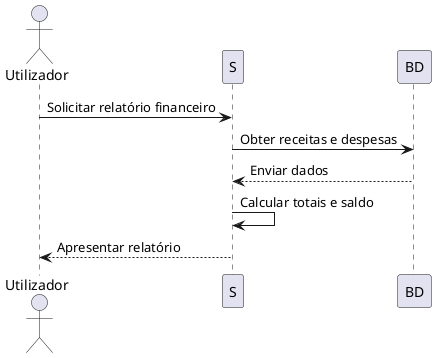 @startuml
actor Utilizador

Utilizador -> S: Solicitar relatório financeiro
S -> BD: Obter receitas e despesas
BD --> S: Enviar dados
S -> S: Calcular totais e saldo
S --> Utilizador: Apresentar relatório
@enduml
